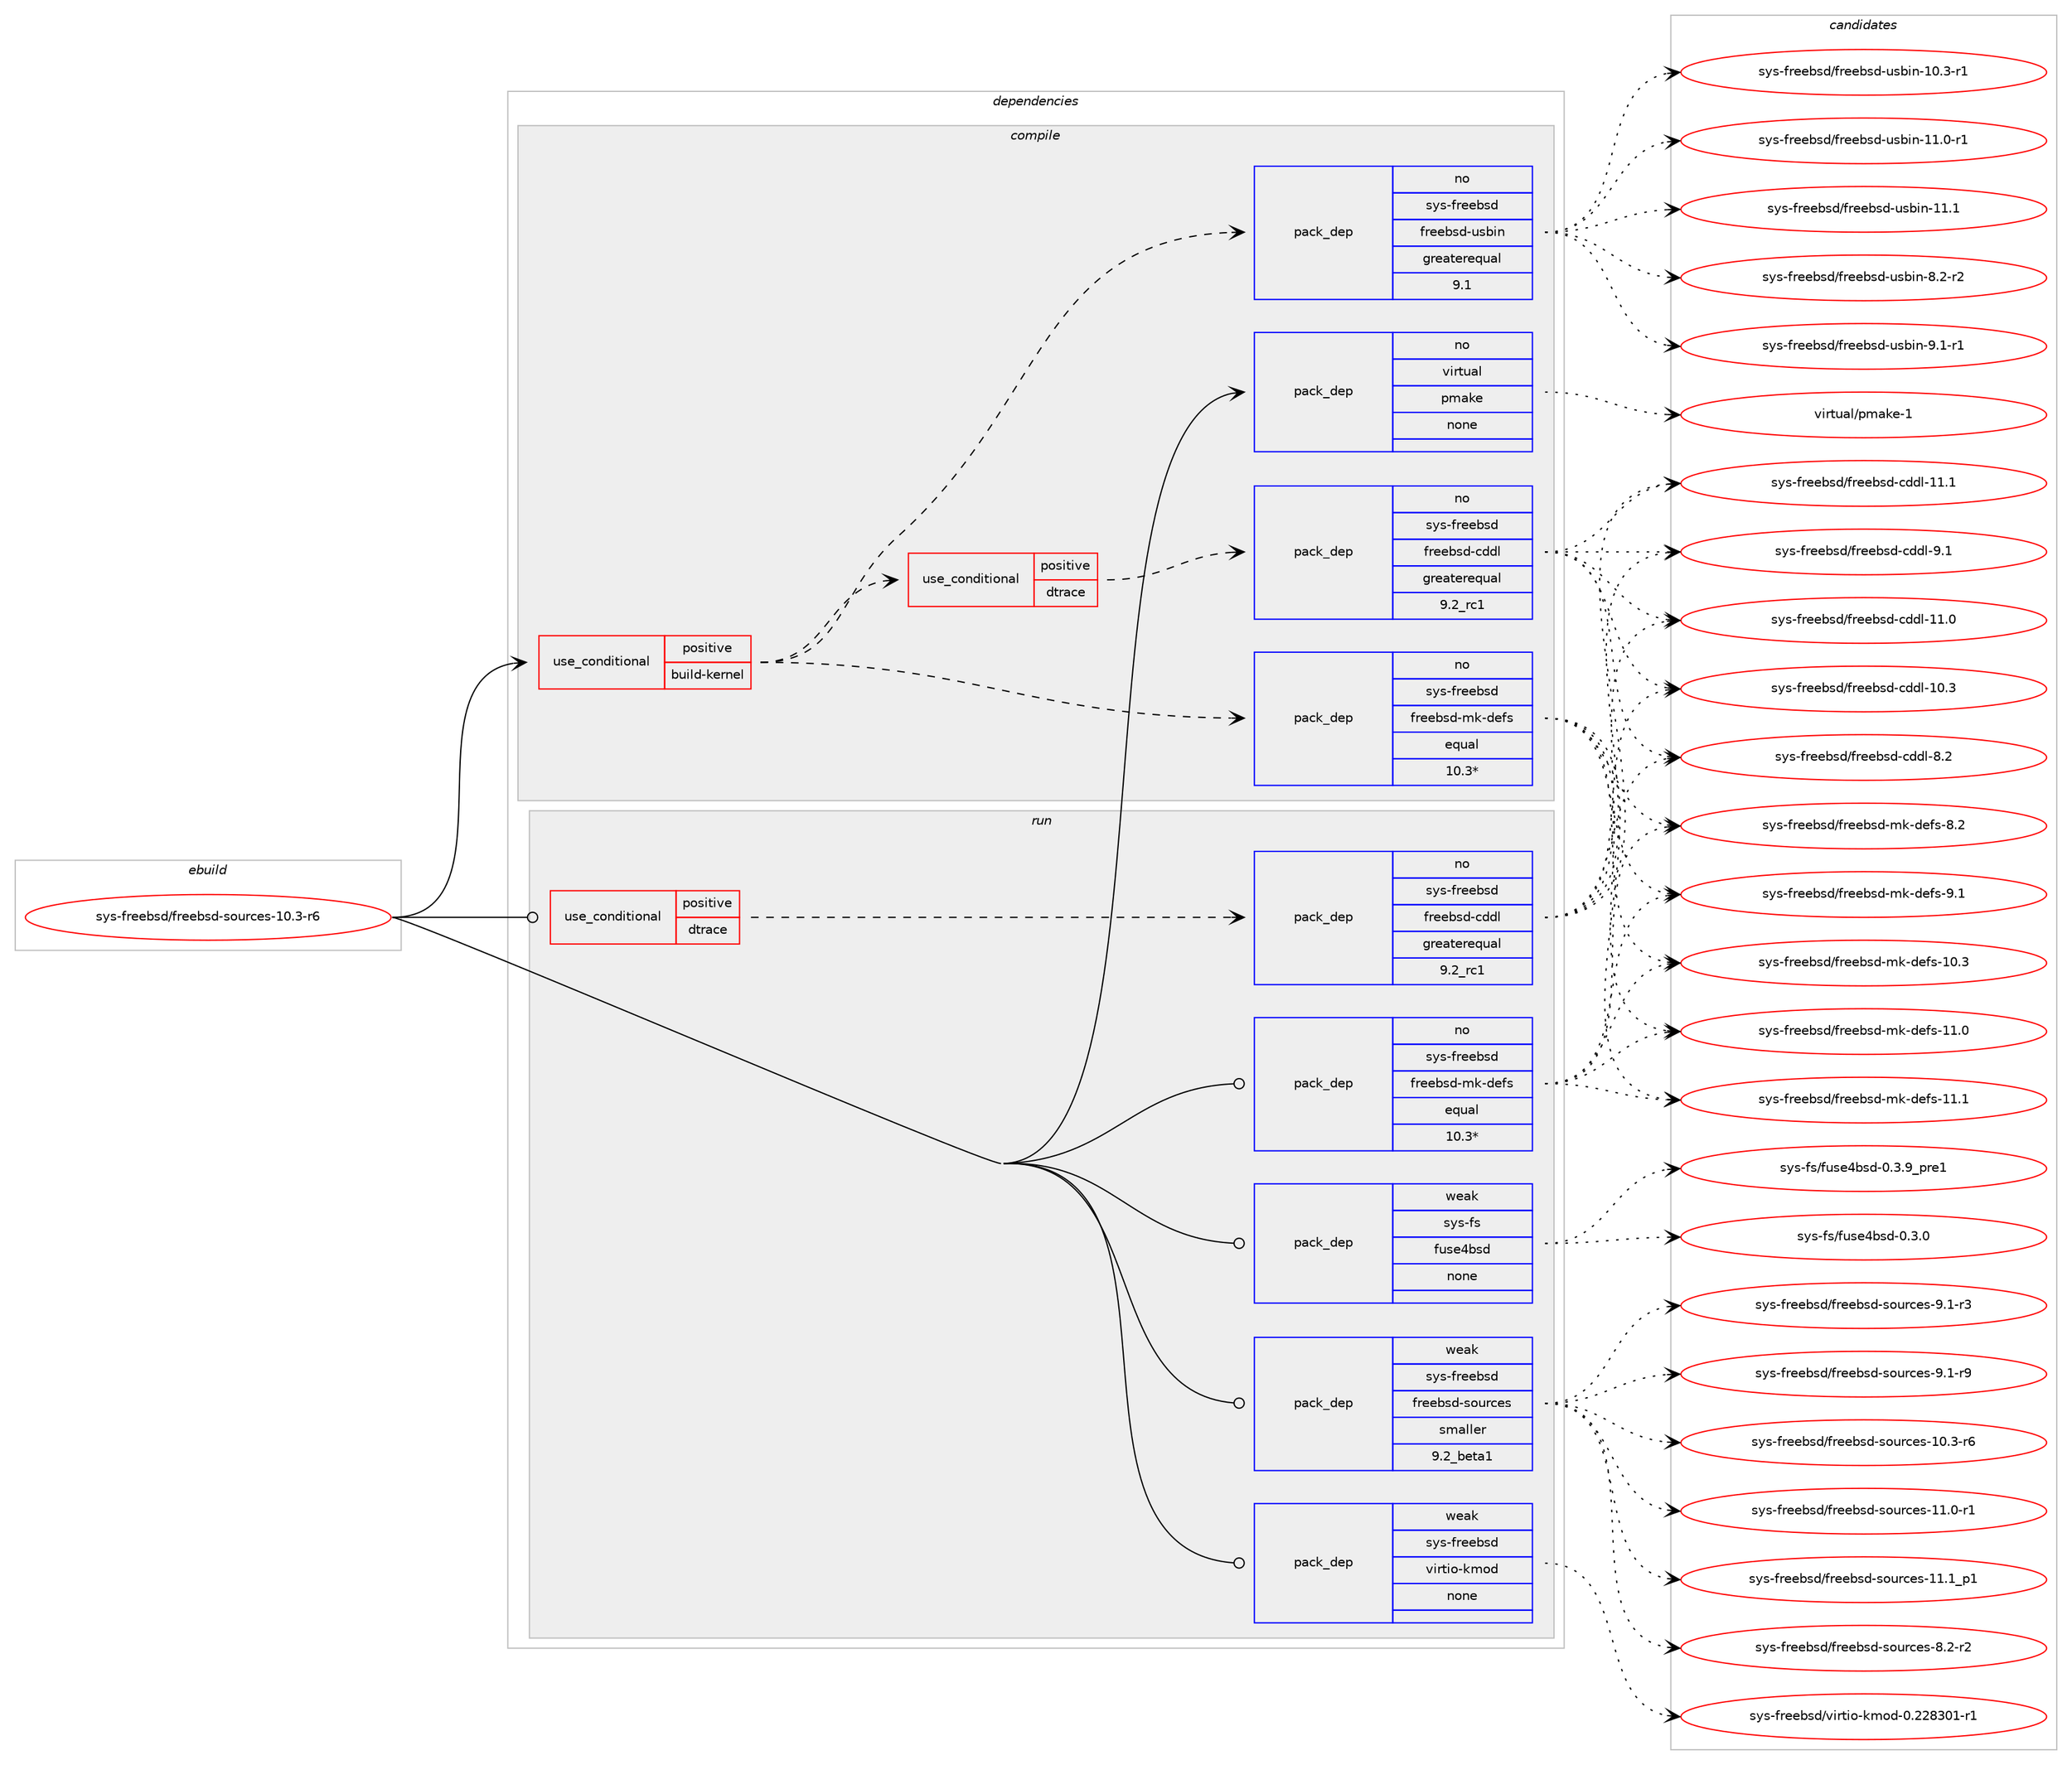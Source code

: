 digraph prolog {

# *************
# Graph options
# *************

newrank=true;
concentrate=true;
compound=true;
graph [rankdir=LR,fontname=Helvetica,fontsize=10,ranksep=1.5];#, ranksep=2.5, nodesep=0.2];
edge  [arrowhead=vee];
node  [fontname=Helvetica,fontsize=10];

# **********
# The ebuild
# **********

subgraph cluster_leftcol {
color=gray;
rank=same;
label=<<i>ebuild</i>>;
id [label="sys-freebsd/freebsd-sources-10.3-r6", color=red, width=4, href="../sys-freebsd/freebsd-sources-10.3-r6.svg"];
}

# ****************
# The dependencies
# ****************

subgraph cluster_midcol {
color=gray;
label=<<i>dependencies</i>>;
subgraph cluster_compile {
fillcolor="#eeeeee";
style=filled;
label=<<i>compile</i>>;
subgraph cond116551 {
dependency486618 [label=<<TABLE BORDER="0" CELLBORDER="1" CELLSPACING="0" CELLPADDING="4"><TR><TD ROWSPAN="3" CELLPADDING="10">use_conditional</TD></TR><TR><TD>positive</TD></TR><TR><TD>build-kernel</TD></TR></TABLE>>, shape=none, color=red];
subgraph cond116552 {
dependency486619 [label=<<TABLE BORDER="0" CELLBORDER="1" CELLSPACING="0" CELLPADDING="4"><TR><TD ROWSPAN="3" CELLPADDING="10">use_conditional</TD></TR><TR><TD>positive</TD></TR><TR><TD>dtrace</TD></TR></TABLE>>, shape=none, color=red];
subgraph pack361563 {
dependency486620 [label=<<TABLE BORDER="0" CELLBORDER="1" CELLSPACING="0" CELLPADDING="4" WIDTH="220"><TR><TD ROWSPAN="6" CELLPADDING="30">pack_dep</TD></TR><TR><TD WIDTH="110">no</TD></TR><TR><TD>sys-freebsd</TD></TR><TR><TD>freebsd-cddl</TD></TR><TR><TD>greaterequal</TD></TR><TR><TD>9.2_rc1</TD></TR></TABLE>>, shape=none, color=blue];
}
dependency486619:e -> dependency486620:w [weight=20,style="dashed",arrowhead="vee"];
}
dependency486618:e -> dependency486619:w [weight=20,style="dashed",arrowhead="vee"];
subgraph pack361564 {
dependency486621 [label=<<TABLE BORDER="0" CELLBORDER="1" CELLSPACING="0" CELLPADDING="4" WIDTH="220"><TR><TD ROWSPAN="6" CELLPADDING="30">pack_dep</TD></TR><TR><TD WIDTH="110">no</TD></TR><TR><TD>sys-freebsd</TD></TR><TR><TD>freebsd-usbin</TD></TR><TR><TD>greaterequal</TD></TR><TR><TD>9.1</TD></TR></TABLE>>, shape=none, color=blue];
}
dependency486618:e -> dependency486621:w [weight=20,style="dashed",arrowhead="vee"];
subgraph pack361565 {
dependency486622 [label=<<TABLE BORDER="0" CELLBORDER="1" CELLSPACING="0" CELLPADDING="4" WIDTH="220"><TR><TD ROWSPAN="6" CELLPADDING="30">pack_dep</TD></TR><TR><TD WIDTH="110">no</TD></TR><TR><TD>sys-freebsd</TD></TR><TR><TD>freebsd-mk-defs</TD></TR><TR><TD>equal</TD></TR><TR><TD>10.3*</TD></TR></TABLE>>, shape=none, color=blue];
}
dependency486618:e -> dependency486622:w [weight=20,style="dashed",arrowhead="vee"];
}
id:e -> dependency486618:w [weight=20,style="solid",arrowhead="vee"];
subgraph pack361566 {
dependency486623 [label=<<TABLE BORDER="0" CELLBORDER="1" CELLSPACING="0" CELLPADDING="4" WIDTH="220"><TR><TD ROWSPAN="6" CELLPADDING="30">pack_dep</TD></TR><TR><TD WIDTH="110">no</TD></TR><TR><TD>virtual</TD></TR><TR><TD>pmake</TD></TR><TR><TD>none</TD></TR><TR><TD></TD></TR></TABLE>>, shape=none, color=blue];
}
id:e -> dependency486623:w [weight=20,style="solid",arrowhead="vee"];
}
subgraph cluster_compileandrun {
fillcolor="#eeeeee";
style=filled;
label=<<i>compile and run</i>>;
}
subgraph cluster_run {
fillcolor="#eeeeee";
style=filled;
label=<<i>run</i>>;
subgraph cond116553 {
dependency486624 [label=<<TABLE BORDER="0" CELLBORDER="1" CELLSPACING="0" CELLPADDING="4"><TR><TD ROWSPAN="3" CELLPADDING="10">use_conditional</TD></TR><TR><TD>positive</TD></TR><TR><TD>dtrace</TD></TR></TABLE>>, shape=none, color=red];
subgraph pack361567 {
dependency486625 [label=<<TABLE BORDER="0" CELLBORDER="1" CELLSPACING="0" CELLPADDING="4" WIDTH="220"><TR><TD ROWSPAN="6" CELLPADDING="30">pack_dep</TD></TR><TR><TD WIDTH="110">no</TD></TR><TR><TD>sys-freebsd</TD></TR><TR><TD>freebsd-cddl</TD></TR><TR><TD>greaterequal</TD></TR><TR><TD>9.2_rc1</TD></TR></TABLE>>, shape=none, color=blue];
}
dependency486624:e -> dependency486625:w [weight=20,style="dashed",arrowhead="vee"];
}
id:e -> dependency486624:w [weight=20,style="solid",arrowhead="odot"];
subgraph pack361568 {
dependency486626 [label=<<TABLE BORDER="0" CELLBORDER="1" CELLSPACING="0" CELLPADDING="4" WIDTH="220"><TR><TD ROWSPAN="6" CELLPADDING="30">pack_dep</TD></TR><TR><TD WIDTH="110">no</TD></TR><TR><TD>sys-freebsd</TD></TR><TR><TD>freebsd-mk-defs</TD></TR><TR><TD>equal</TD></TR><TR><TD>10.3*</TD></TR></TABLE>>, shape=none, color=blue];
}
id:e -> dependency486626:w [weight=20,style="solid",arrowhead="odot"];
subgraph pack361569 {
dependency486627 [label=<<TABLE BORDER="0" CELLBORDER="1" CELLSPACING="0" CELLPADDING="4" WIDTH="220"><TR><TD ROWSPAN="6" CELLPADDING="30">pack_dep</TD></TR><TR><TD WIDTH="110">weak</TD></TR><TR><TD>sys-freebsd</TD></TR><TR><TD>freebsd-sources</TD></TR><TR><TD>smaller</TD></TR><TR><TD>9.2_beta1</TD></TR></TABLE>>, shape=none, color=blue];
}
id:e -> dependency486627:w [weight=20,style="solid",arrowhead="odot"];
subgraph pack361570 {
dependency486628 [label=<<TABLE BORDER="0" CELLBORDER="1" CELLSPACING="0" CELLPADDING="4" WIDTH="220"><TR><TD ROWSPAN="6" CELLPADDING="30">pack_dep</TD></TR><TR><TD WIDTH="110">weak</TD></TR><TR><TD>sys-freebsd</TD></TR><TR><TD>virtio-kmod</TD></TR><TR><TD>none</TD></TR><TR><TD></TD></TR></TABLE>>, shape=none, color=blue];
}
id:e -> dependency486628:w [weight=20,style="solid",arrowhead="odot"];
subgraph pack361571 {
dependency486629 [label=<<TABLE BORDER="0" CELLBORDER="1" CELLSPACING="0" CELLPADDING="4" WIDTH="220"><TR><TD ROWSPAN="6" CELLPADDING="30">pack_dep</TD></TR><TR><TD WIDTH="110">weak</TD></TR><TR><TD>sys-fs</TD></TR><TR><TD>fuse4bsd</TD></TR><TR><TD>none</TD></TR><TR><TD></TD></TR></TABLE>>, shape=none, color=blue];
}
id:e -> dependency486629:w [weight=20,style="solid",arrowhead="odot"];
}
}

# **************
# The candidates
# **************

subgraph cluster_choices {
rank=same;
color=gray;
label=<<i>candidates</i>>;

subgraph choice361563 {
color=black;
nodesep=1;
choice1151211154510211410110198115100471021141011019811510045991001001084549484651 [label="sys-freebsd/freebsd-cddl-10.3", color=red, width=4,href="../sys-freebsd/freebsd-cddl-10.3.svg"];
choice1151211154510211410110198115100471021141011019811510045991001001084549494648 [label="sys-freebsd/freebsd-cddl-11.0", color=red, width=4,href="../sys-freebsd/freebsd-cddl-11.0.svg"];
choice1151211154510211410110198115100471021141011019811510045991001001084549494649 [label="sys-freebsd/freebsd-cddl-11.1", color=red, width=4,href="../sys-freebsd/freebsd-cddl-11.1.svg"];
choice11512111545102114101101981151004710211410110198115100459910010010845564650 [label="sys-freebsd/freebsd-cddl-8.2", color=red, width=4,href="../sys-freebsd/freebsd-cddl-8.2.svg"];
choice11512111545102114101101981151004710211410110198115100459910010010845574649 [label="sys-freebsd/freebsd-cddl-9.1", color=red, width=4,href="../sys-freebsd/freebsd-cddl-9.1.svg"];
dependency486620:e -> choice1151211154510211410110198115100471021141011019811510045991001001084549484651:w [style=dotted,weight="100"];
dependency486620:e -> choice1151211154510211410110198115100471021141011019811510045991001001084549494648:w [style=dotted,weight="100"];
dependency486620:e -> choice1151211154510211410110198115100471021141011019811510045991001001084549494649:w [style=dotted,weight="100"];
dependency486620:e -> choice11512111545102114101101981151004710211410110198115100459910010010845564650:w [style=dotted,weight="100"];
dependency486620:e -> choice11512111545102114101101981151004710211410110198115100459910010010845574649:w [style=dotted,weight="100"];
}
subgraph choice361564 {
color=black;
nodesep=1;
choice11512111545102114101101981151004710211410110198115100451171159810511045494846514511449 [label="sys-freebsd/freebsd-usbin-10.3-r1", color=red, width=4,href="../sys-freebsd/freebsd-usbin-10.3-r1.svg"];
choice11512111545102114101101981151004710211410110198115100451171159810511045494946484511449 [label="sys-freebsd/freebsd-usbin-11.0-r1", color=red, width=4,href="../sys-freebsd/freebsd-usbin-11.0-r1.svg"];
choice1151211154510211410110198115100471021141011019811510045117115981051104549494649 [label="sys-freebsd/freebsd-usbin-11.1", color=red, width=4,href="../sys-freebsd/freebsd-usbin-11.1.svg"];
choice115121115451021141011019811510047102114101101981151004511711598105110455646504511450 [label="sys-freebsd/freebsd-usbin-8.2-r2", color=red, width=4,href="../sys-freebsd/freebsd-usbin-8.2-r2.svg"];
choice115121115451021141011019811510047102114101101981151004511711598105110455746494511449 [label="sys-freebsd/freebsd-usbin-9.1-r1", color=red, width=4,href="../sys-freebsd/freebsd-usbin-9.1-r1.svg"];
dependency486621:e -> choice11512111545102114101101981151004710211410110198115100451171159810511045494846514511449:w [style=dotted,weight="100"];
dependency486621:e -> choice11512111545102114101101981151004710211410110198115100451171159810511045494946484511449:w [style=dotted,weight="100"];
dependency486621:e -> choice1151211154510211410110198115100471021141011019811510045117115981051104549494649:w [style=dotted,weight="100"];
dependency486621:e -> choice115121115451021141011019811510047102114101101981151004511711598105110455646504511450:w [style=dotted,weight="100"];
dependency486621:e -> choice115121115451021141011019811510047102114101101981151004511711598105110455746494511449:w [style=dotted,weight="100"];
}
subgraph choice361565 {
color=black;
nodesep=1;
choice1151211154510211410110198115100471021141011019811510045109107451001011021154549484651 [label="sys-freebsd/freebsd-mk-defs-10.3", color=red, width=4,href="../sys-freebsd/freebsd-mk-defs-10.3.svg"];
choice1151211154510211410110198115100471021141011019811510045109107451001011021154549494648 [label="sys-freebsd/freebsd-mk-defs-11.0", color=red, width=4,href="../sys-freebsd/freebsd-mk-defs-11.0.svg"];
choice1151211154510211410110198115100471021141011019811510045109107451001011021154549494649 [label="sys-freebsd/freebsd-mk-defs-11.1", color=red, width=4,href="../sys-freebsd/freebsd-mk-defs-11.1.svg"];
choice11512111545102114101101981151004710211410110198115100451091074510010110211545564650 [label="sys-freebsd/freebsd-mk-defs-8.2", color=red, width=4,href="../sys-freebsd/freebsd-mk-defs-8.2.svg"];
choice11512111545102114101101981151004710211410110198115100451091074510010110211545574649 [label="sys-freebsd/freebsd-mk-defs-9.1", color=red, width=4,href="../sys-freebsd/freebsd-mk-defs-9.1.svg"];
dependency486622:e -> choice1151211154510211410110198115100471021141011019811510045109107451001011021154549484651:w [style=dotted,weight="100"];
dependency486622:e -> choice1151211154510211410110198115100471021141011019811510045109107451001011021154549494648:w [style=dotted,weight="100"];
dependency486622:e -> choice1151211154510211410110198115100471021141011019811510045109107451001011021154549494649:w [style=dotted,weight="100"];
dependency486622:e -> choice11512111545102114101101981151004710211410110198115100451091074510010110211545564650:w [style=dotted,weight="100"];
dependency486622:e -> choice11512111545102114101101981151004710211410110198115100451091074510010110211545574649:w [style=dotted,weight="100"];
}
subgraph choice361566 {
color=black;
nodesep=1;
choice1181051141161179710847112109971071014549 [label="virtual/pmake-1", color=red, width=4,href="../virtual/pmake-1.svg"];
dependency486623:e -> choice1181051141161179710847112109971071014549:w [style=dotted,weight="100"];
}
subgraph choice361567 {
color=black;
nodesep=1;
choice1151211154510211410110198115100471021141011019811510045991001001084549484651 [label="sys-freebsd/freebsd-cddl-10.3", color=red, width=4,href="../sys-freebsd/freebsd-cddl-10.3.svg"];
choice1151211154510211410110198115100471021141011019811510045991001001084549494648 [label="sys-freebsd/freebsd-cddl-11.0", color=red, width=4,href="../sys-freebsd/freebsd-cddl-11.0.svg"];
choice1151211154510211410110198115100471021141011019811510045991001001084549494649 [label="sys-freebsd/freebsd-cddl-11.1", color=red, width=4,href="../sys-freebsd/freebsd-cddl-11.1.svg"];
choice11512111545102114101101981151004710211410110198115100459910010010845564650 [label="sys-freebsd/freebsd-cddl-8.2", color=red, width=4,href="../sys-freebsd/freebsd-cddl-8.2.svg"];
choice11512111545102114101101981151004710211410110198115100459910010010845574649 [label="sys-freebsd/freebsd-cddl-9.1", color=red, width=4,href="../sys-freebsd/freebsd-cddl-9.1.svg"];
dependency486625:e -> choice1151211154510211410110198115100471021141011019811510045991001001084549484651:w [style=dotted,weight="100"];
dependency486625:e -> choice1151211154510211410110198115100471021141011019811510045991001001084549494648:w [style=dotted,weight="100"];
dependency486625:e -> choice1151211154510211410110198115100471021141011019811510045991001001084549494649:w [style=dotted,weight="100"];
dependency486625:e -> choice11512111545102114101101981151004710211410110198115100459910010010845564650:w [style=dotted,weight="100"];
dependency486625:e -> choice11512111545102114101101981151004710211410110198115100459910010010845574649:w [style=dotted,weight="100"];
}
subgraph choice361568 {
color=black;
nodesep=1;
choice1151211154510211410110198115100471021141011019811510045109107451001011021154549484651 [label="sys-freebsd/freebsd-mk-defs-10.3", color=red, width=4,href="../sys-freebsd/freebsd-mk-defs-10.3.svg"];
choice1151211154510211410110198115100471021141011019811510045109107451001011021154549494648 [label="sys-freebsd/freebsd-mk-defs-11.0", color=red, width=4,href="../sys-freebsd/freebsd-mk-defs-11.0.svg"];
choice1151211154510211410110198115100471021141011019811510045109107451001011021154549494649 [label="sys-freebsd/freebsd-mk-defs-11.1", color=red, width=4,href="../sys-freebsd/freebsd-mk-defs-11.1.svg"];
choice11512111545102114101101981151004710211410110198115100451091074510010110211545564650 [label="sys-freebsd/freebsd-mk-defs-8.2", color=red, width=4,href="../sys-freebsd/freebsd-mk-defs-8.2.svg"];
choice11512111545102114101101981151004710211410110198115100451091074510010110211545574649 [label="sys-freebsd/freebsd-mk-defs-9.1", color=red, width=4,href="../sys-freebsd/freebsd-mk-defs-9.1.svg"];
dependency486626:e -> choice1151211154510211410110198115100471021141011019811510045109107451001011021154549484651:w [style=dotted,weight="100"];
dependency486626:e -> choice1151211154510211410110198115100471021141011019811510045109107451001011021154549494648:w [style=dotted,weight="100"];
dependency486626:e -> choice1151211154510211410110198115100471021141011019811510045109107451001011021154549494649:w [style=dotted,weight="100"];
dependency486626:e -> choice11512111545102114101101981151004710211410110198115100451091074510010110211545564650:w [style=dotted,weight="100"];
dependency486626:e -> choice11512111545102114101101981151004710211410110198115100451091074510010110211545574649:w [style=dotted,weight="100"];
}
subgraph choice361569 {
color=black;
nodesep=1;
choice11512111545102114101101981151004710211410110198115100451151111171149910111545494846514511454 [label="sys-freebsd/freebsd-sources-10.3-r6", color=red, width=4,href="../sys-freebsd/freebsd-sources-10.3-r6.svg"];
choice11512111545102114101101981151004710211410110198115100451151111171149910111545494946484511449 [label="sys-freebsd/freebsd-sources-11.0-r1", color=red, width=4,href="../sys-freebsd/freebsd-sources-11.0-r1.svg"];
choice11512111545102114101101981151004710211410110198115100451151111171149910111545494946499511249 [label="sys-freebsd/freebsd-sources-11.1_p1", color=red, width=4,href="../sys-freebsd/freebsd-sources-11.1_p1.svg"];
choice115121115451021141011019811510047102114101101981151004511511111711499101115455646504511450 [label="sys-freebsd/freebsd-sources-8.2-r2", color=red, width=4,href="../sys-freebsd/freebsd-sources-8.2-r2.svg"];
choice115121115451021141011019811510047102114101101981151004511511111711499101115455746494511451 [label="sys-freebsd/freebsd-sources-9.1-r3", color=red, width=4,href="../sys-freebsd/freebsd-sources-9.1-r3.svg"];
choice115121115451021141011019811510047102114101101981151004511511111711499101115455746494511457 [label="sys-freebsd/freebsd-sources-9.1-r9", color=red, width=4,href="../sys-freebsd/freebsd-sources-9.1-r9.svg"];
dependency486627:e -> choice11512111545102114101101981151004710211410110198115100451151111171149910111545494846514511454:w [style=dotted,weight="100"];
dependency486627:e -> choice11512111545102114101101981151004710211410110198115100451151111171149910111545494946484511449:w [style=dotted,weight="100"];
dependency486627:e -> choice11512111545102114101101981151004710211410110198115100451151111171149910111545494946499511249:w [style=dotted,weight="100"];
dependency486627:e -> choice115121115451021141011019811510047102114101101981151004511511111711499101115455646504511450:w [style=dotted,weight="100"];
dependency486627:e -> choice115121115451021141011019811510047102114101101981151004511511111711499101115455746494511451:w [style=dotted,weight="100"];
dependency486627:e -> choice115121115451021141011019811510047102114101101981151004511511111711499101115455746494511457:w [style=dotted,weight="100"];
}
subgraph choice361570 {
color=black;
nodesep=1;
choice115121115451021141011019811510047118105114116105111451071091111004548465050565148494511449 [label="sys-freebsd/virtio-kmod-0.228301-r1", color=red, width=4,href="../sys-freebsd/virtio-kmod-0.228301-r1.svg"];
dependency486628:e -> choice115121115451021141011019811510047118105114116105111451071091111004548465050565148494511449:w [style=dotted,weight="100"];
}
subgraph choice361571 {
color=black;
nodesep=1;
choice11512111545102115471021171151015298115100454846514648 [label="sys-fs/fuse4bsd-0.3.0", color=red, width=4,href="../sys-fs/fuse4bsd-0.3.0.svg"];
choice115121115451021154710211711510152981151004548465146579511211410149 [label="sys-fs/fuse4bsd-0.3.9_pre1", color=red, width=4,href="../sys-fs/fuse4bsd-0.3.9_pre1.svg"];
dependency486629:e -> choice11512111545102115471021171151015298115100454846514648:w [style=dotted,weight="100"];
dependency486629:e -> choice115121115451021154710211711510152981151004548465146579511211410149:w [style=dotted,weight="100"];
}
}

}
